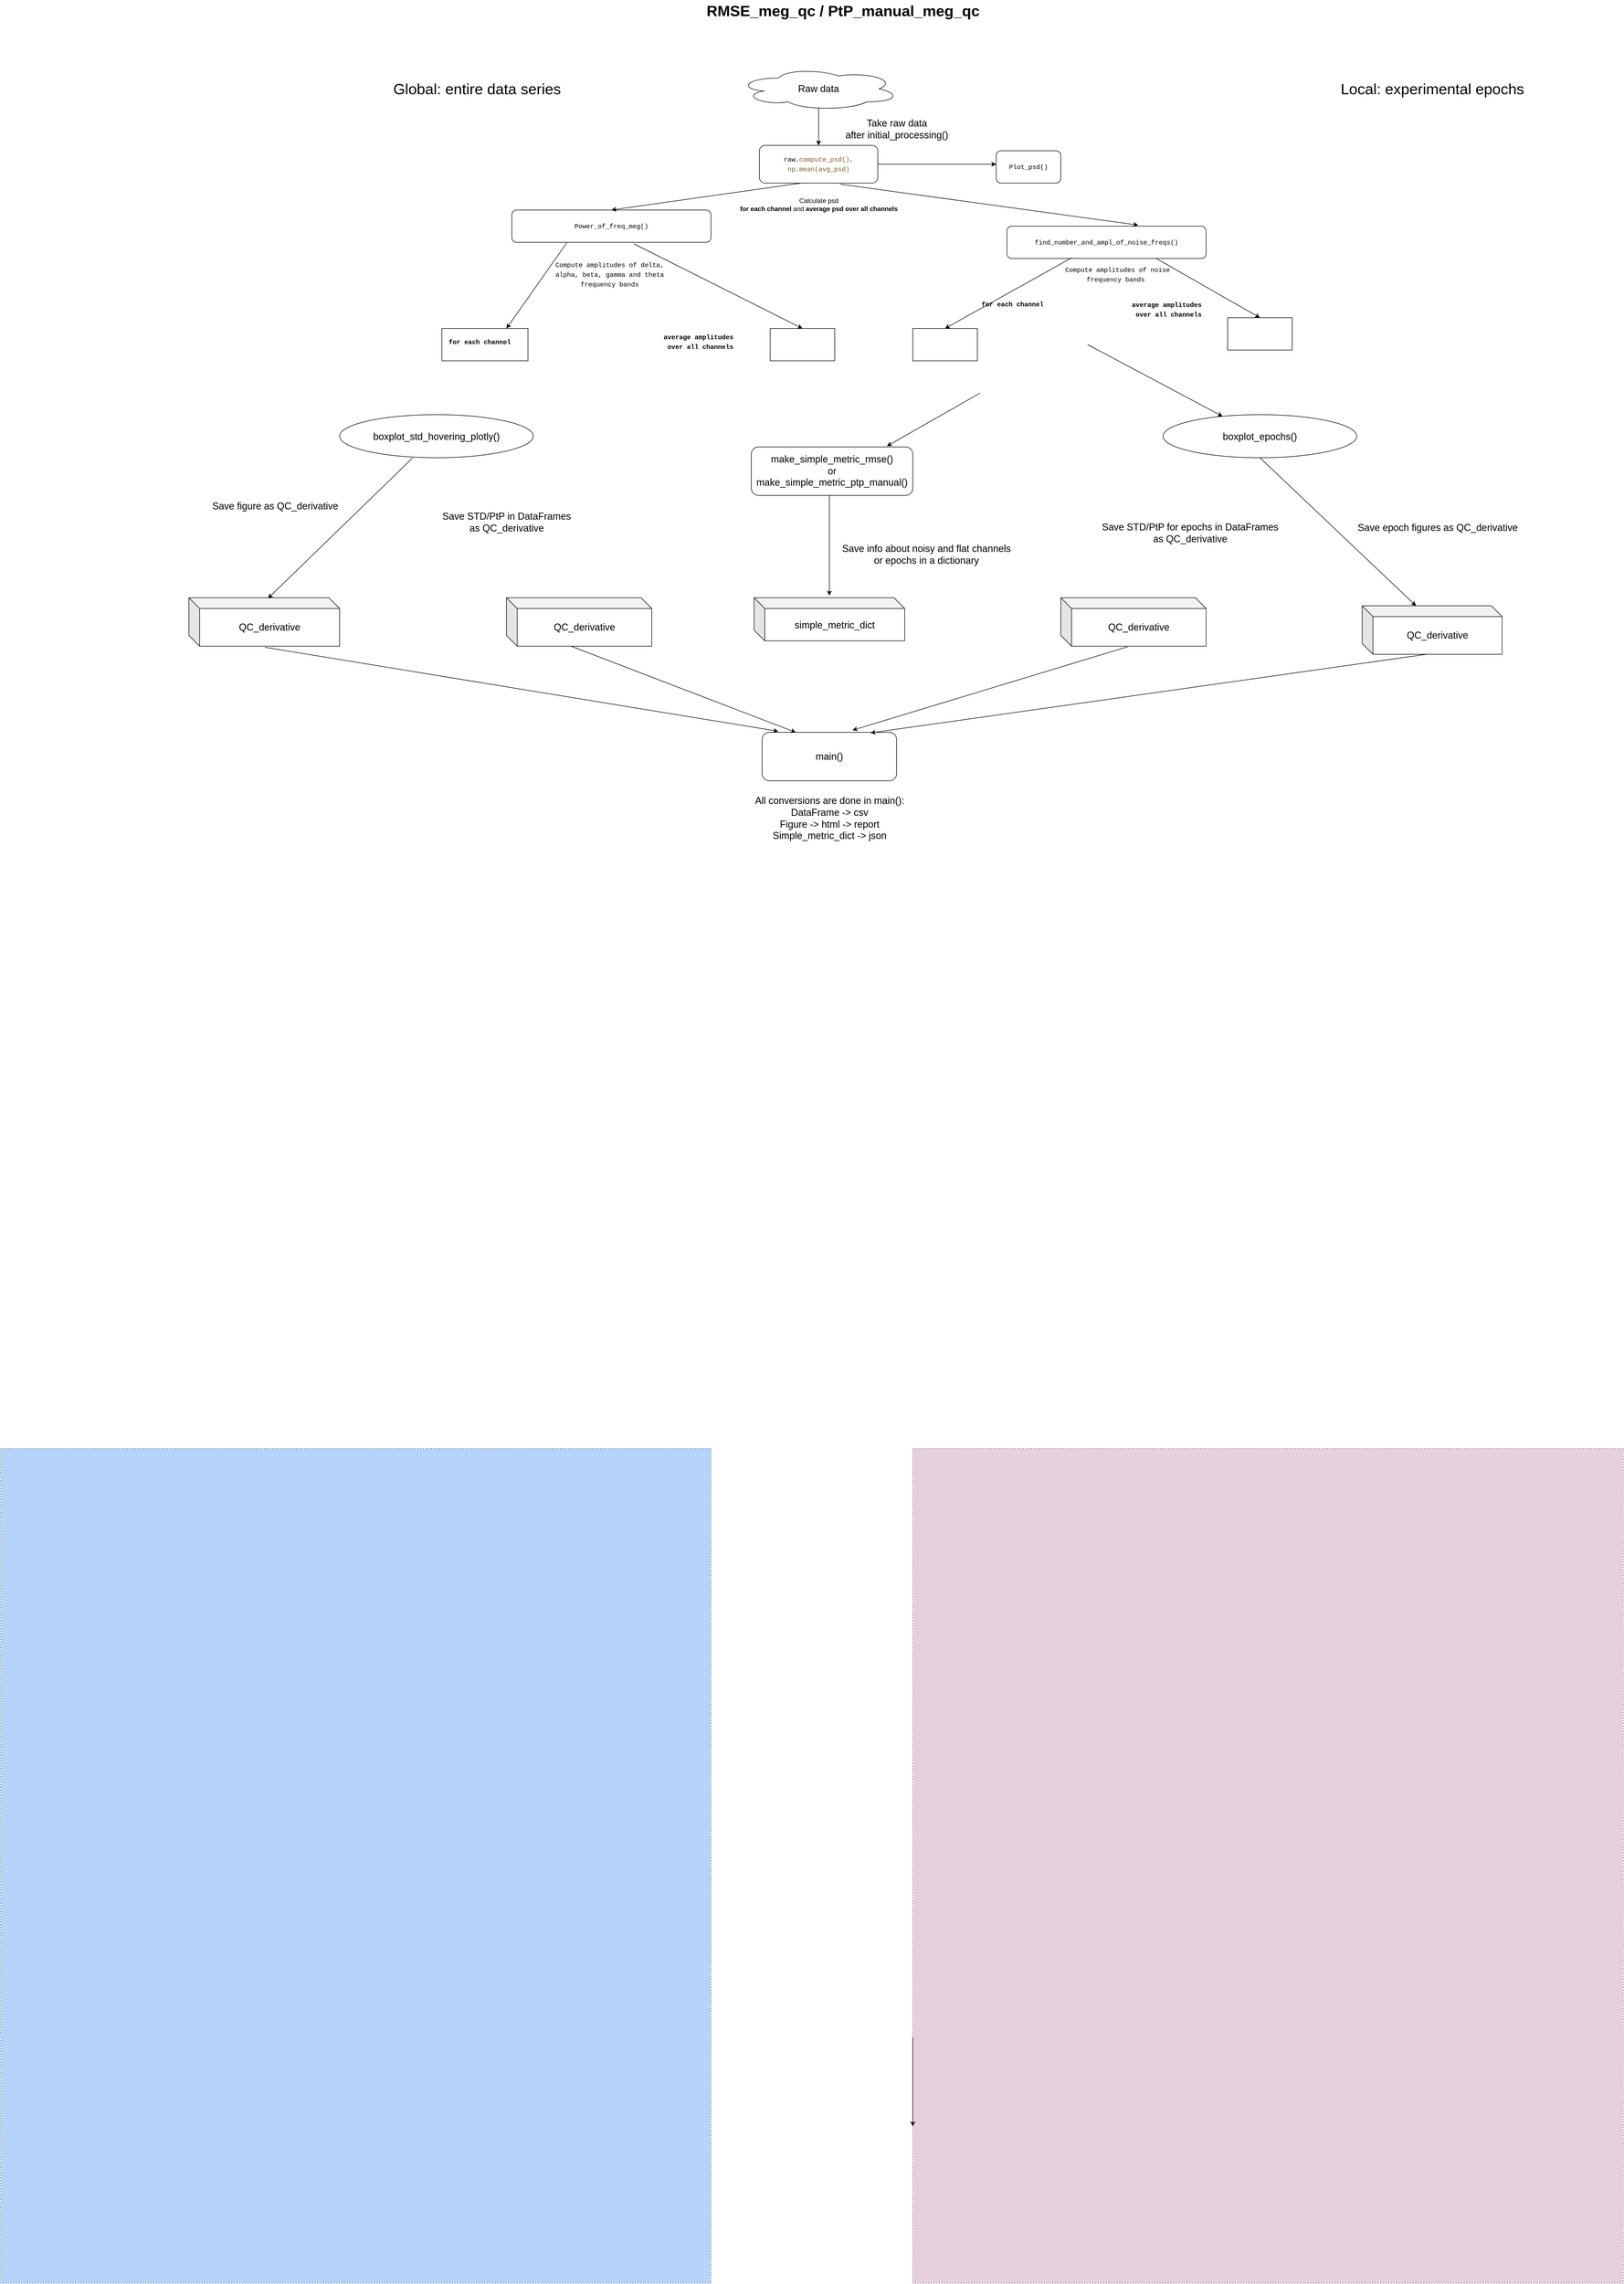 <mxfile version="20.8.16" type="device"><diagram name="Page-1" id="929967ad-93f9-6ef4-fab6-5d389245f69c"><mxGraphModel dx="2874" dy="1667" grid="1" gridSize="10" guides="1" tooltips="1" connect="1" arrows="1" fold="1" page="0" pageScale="1.5" pageWidth="1169" pageHeight="826" background="none" math="0" shadow="0"><root><mxCell id="0" style=";html=1;"/><mxCell id="1" style=";html=1;" parent="0"/><mxCell id="1672d66443f91eb5-23" value="RMSE_meg_qc / PtP_manual_meg_qc" style="text;strokeColor=none;fillColor=none;html=1;fontSize=28;fontStyle=1;verticalAlign=middle;align=center;container=0;" parent="1" vertex="1"><mxGeometry x="90" y="-190" width="1510" height="40" as="geometry"/></mxCell><mxCell id="6Z27xeJ7nZHoDezGtsFD-8" value="" style="endArrow=classic;html=1;rounded=0;fontSize=18;entryX=0.5;entryY=0;entryDx=0;entryDy=0;fontFamily=Helvetica;" parent="1" target="_AQNHTN7oGHshsWPynQ7-1" edge="1"><mxGeometry width="50" height="50" relative="1" as="geometry"><mxPoint x="800" y="10" as="sourcePoint"/><mxPoint x="200" y="240" as="targetPoint"/></mxGeometry></mxCell><mxCell id="6Z27xeJ7nZHoDezGtsFD-50" value="main()" style="rounded=1;whiteSpace=wrap;html=1;fontFamily=Helvetica;fontSize=18;container=0;" parent="1" vertex="1"><mxGeometry x="695" y="1170" width="250" height="90" as="geometry"/></mxCell><mxCell id="6Z27xeJ7nZHoDezGtsFD-53" value="&lt;font style=&quot;font-size: 18px;&quot;&gt;Take raw data &lt;br&gt;after initial_processing()&lt;/font&gt;" style="text;html=1;align=center;verticalAlign=middle;resizable=0;points=[];autosize=1;strokeColor=none;fillColor=none;fontSize=18;fontFamily=Helvetica;container=0;" parent="1" vertex="1"><mxGeometry x="840" y="20" width="210" height="60" as="geometry"/></mxCell><mxCell id="6Z27xeJ7nZHoDezGtsFD-56" value="Raw data" style="ellipse;shape=cloud;whiteSpace=wrap;html=1;fontFamily=Helvetica;fontSize=18;container=0;" parent="1" vertex="1"><mxGeometry x="650" y="-65" width="300" height="80" as="geometry"/></mxCell><mxCell id="_AQNHTN7oGHshsWPynQ7-2" value="&lt;div style=&quot;line-height: 18px; font-size: 18px;&quot;&gt;&lt;div style=&quot;font-family: Menlo, Monaco, &amp;quot;Courier New&amp;quot;, monospace; font-size: 12px; line-height: 18px;&quot;&gt;Power_of_freq_meg()&lt;/div&gt;&lt;/div&gt;" style="rounded=1;whiteSpace=wrap;html=1;fontSize=18;fontFamily=Helvetica;container=0;" parent="1" vertex="1"><mxGeometry x="230" y="200" width="370" height="60" as="geometry"/></mxCell><mxCell id="_AQNHTN7oGHshsWPynQ7-4" value="&lt;blockquote style=&quot;line-height: 18px; font-size: 18px;&quot;&gt;&lt;div style=&quot;font-family: Menlo, Monaco, &amp;quot;Courier New&amp;quot;, monospace; font-size: 12px; line-height: 18px;&quot;&gt;Compute amplitudes of delta,&amp;nbsp;&lt;/div&gt;&lt;div style=&quot;font-family: Menlo, Monaco, &amp;quot;Courier New&amp;quot;, monospace; font-size: 12px; line-height: 18px;&quot;&gt;&lt;span style=&quot;background-color: initial;&quot;&gt;alpha,&amp;nbsp;&lt;/span&gt;&lt;span style=&quot;background-color: initial;&quot;&gt;beta, gamma and theta&amp;nbsp;&lt;/span&gt;&lt;/div&gt;&lt;div style=&quot;font-family: Menlo, Monaco, &amp;quot;Courier New&amp;quot;, monospace; font-size: 12px; line-height: 18px;&quot;&gt;frequency bands&amp;nbsp;&lt;/div&gt;&lt;/blockquote&gt;" style="text;html=1;align=center;verticalAlign=middle;resizable=0;points=[];autosize=1;strokeColor=none;fillColor=none;fontSize=18;fontFamily=Helvetica;container=0;" parent="1" vertex="1"><mxGeometry x="260" y="270" width="310" height="100" as="geometry"/></mxCell><mxCell id="_AQNHTN7oGHshsWPynQ7-5" value="" style="endArrow=classic;html=1;rounded=0;exitX=0.276;exitY=1.017;exitDx=0;exitDy=0;exitPerimeter=0;entryX=0.75;entryY=0;entryDx=0;entryDy=0;fontSize=18;fontFamily=Helvetica;" parent="1" source="_AQNHTN7oGHshsWPynQ7-2" target="ahQhHX99X6lWP7vZymPm-6" edge="1"><mxGeometry width="50" height="50" relative="1" as="geometry"><mxPoint x="640" y="420" as="sourcePoint"/><mxPoint x="120" y="540" as="targetPoint"/></mxGeometry></mxCell><mxCell id="_AQNHTN7oGHshsWPynQ7-7" value="" style="endArrow=classic;html=1;rounded=0;exitX=0.614;exitY=1.05;exitDx=0;exitDy=0;exitPerimeter=0;fontSize=18;fontFamily=Helvetica;entryX=0.5;entryY=0;entryDx=0;entryDy=0;" parent="1" source="_AQNHTN7oGHshsWPynQ7-2" target="ahQhHX99X6lWP7vZymPm-7" edge="1"><mxGeometry width="50" height="50" relative="1" as="geometry"><mxPoint x="640" y="320" as="sourcePoint"/><mxPoint x="510" y="550" as="targetPoint"/></mxGeometry></mxCell><mxCell id="_AQNHTN7oGHshsWPynQ7-8" value="&lt;div style=&quot;line-height: 18px; font-size: 18px;&quot;&gt;boxplot_std_hovering_plotly()&lt;/div&gt;" style="ellipse;whiteSpace=wrap;html=1;fontSize=18;fontFamily=Helvetica;container=0;" parent="1" vertex="1"><mxGeometry x="-90" y="580" width="360" height="80" as="geometry"/></mxCell><mxCell id="_AQNHTN7oGHshsWPynQ7-9" value="QC_derivative" style="shape=cube;whiteSpace=wrap;html=1;boundedLbl=1;backgroundOutline=1;darkOpacity=0.05;darkOpacity2=0.1;fontSize=18;fontFamily=Helvetica;container=0;" parent="1" vertex="1"><mxGeometry x="220" y="920" width="270" height="90" as="geometry"/></mxCell><mxCell id="_AQNHTN7oGHshsWPynQ7-10" value="QC_derivative" style="shape=cube;whiteSpace=wrap;html=1;boundedLbl=1;backgroundOutline=1;darkOpacity=0.05;darkOpacity2=0.1;fontSize=18;container=0;" parent="1" vertex="1"><mxGeometry x="-370" y="920" width="280" height="90" as="geometry"/></mxCell><mxCell id="_AQNHTN7oGHshsWPynQ7-11" value="" style="endArrow=classic;html=1;rounded=0;exitX=0.377;exitY=1.004;exitDx=0;exitDy=0;entryX=0.525;entryY=0.013;entryDx=0;entryDy=0;entryPerimeter=0;fontSize=18;exitPerimeter=0;fontFamily=Helvetica;" parent="1" source="_AQNHTN7oGHshsWPynQ7-8" target="_AQNHTN7oGHshsWPynQ7-10" edge="1"><mxGeometry width="50" height="50" relative="1" as="geometry"><mxPoint x="640" y="320" as="sourcePoint"/><mxPoint x="690" y="270" as="targetPoint"/></mxGeometry></mxCell><mxCell id="_AQNHTN7oGHshsWPynQ7-13" value="&lt;div style=&quot;line-height: 18px; font-size: 18px;&quot;&gt;&lt;div style=&quot;font-size: 18px; line-height: 18px;&quot;&gt;&lt;div style=&quot;line-height: 18px; font-size: 18px;&quot;&gt;&lt;div style=&quot;font-family: Menlo, Monaco, &amp;quot;Courier New&amp;quot;, monospace; font-size: 12px; line-height: 18px;&quot;&gt;find_number_and_ampl_of_noise_freqs()&lt;/div&gt;&lt;/div&gt;&lt;/div&gt;&lt;/div&gt;" style="rounded=1;whiteSpace=wrap;html=1;fontSize=18;fontFamily=Helvetica;container=0;" parent="1" vertex="1"><mxGeometry x="1150" y="230" width="370" height="60" as="geometry"/></mxCell><mxCell id="_AQNHTN7oGHshsWPynQ7-14" value="" style="endArrow=classic;html=1;rounded=0;entryX=0.659;entryY=-0.033;entryDx=0;entryDy=0;fontSize=18;fontFamily=Helvetica;entryPerimeter=0;exitX=0.682;exitY=1.029;exitDx=0;exitDy=0;exitPerimeter=0;" parent="1" source="_AQNHTN7oGHshsWPynQ7-1" target="_AQNHTN7oGHshsWPynQ7-13" edge="1"><mxGeometry width="50" height="50" relative="1" as="geometry"><mxPoint x="1192.01" y="237.5" as="sourcePoint"/><mxPoint x="1670" y="390" as="targetPoint"/></mxGeometry></mxCell><mxCell id="_AQNHTN7oGHshsWPynQ7-16" value="" style="endArrow=classic;html=1;rounded=0;fontSize=18;fontFamily=Helvetica;" parent="1" target="_AQNHTN7oGHshsWPynQ7-18" edge="1"><mxGeometry width="50" height="50" relative="1" as="geometry"><mxPoint x="1300" y="450" as="sourcePoint"/><mxPoint x="1110" y="540" as="targetPoint"/></mxGeometry></mxCell><mxCell id="_AQNHTN7oGHshsWPynQ7-18" value="&lt;div style=&quot;line-height: 18px;&quot;&gt;&lt;div style=&quot;line-height: 18px;&quot;&gt;&lt;font style=&quot;font-size: 18px;&quot;&gt;boxplot_epochs()&lt;/font&gt;&lt;/div&gt;&lt;/div&gt;" style="ellipse;whiteSpace=wrap;html=1;fontSize=18;fontFamily=Helvetica;container=0;" parent="1" vertex="1"><mxGeometry x="1440" y="580" width="360" height="80" as="geometry"/></mxCell><mxCell id="_AQNHTN7oGHshsWPynQ7-19" value="QC_derivative" style="shape=cube;whiteSpace=wrap;html=1;boundedLbl=1;backgroundOutline=1;darkOpacity=0.05;darkOpacity2=0.1;fontSize=18;fontFamily=Helvetica;container=0;" parent="1" vertex="1"><mxGeometry x="1810" y="935" width="260" height="90" as="geometry"/></mxCell><mxCell id="_AQNHTN7oGHshsWPynQ7-20" value="QC_derivative" style="shape=cube;whiteSpace=wrap;html=1;boundedLbl=1;backgroundOutline=1;darkOpacity=0.05;darkOpacity2=0.1;fontSize=18;fontFamily=Helvetica;container=0;" parent="1" vertex="1"><mxGeometry x="1250" y="920" width="270" height="90" as="geometry"/></mxCell><mxCell id="_AQNHTN7oGHshsWPynQ7-21" value="" style="endArrow=classic;html=1;rounded=0;exitX=0.5;exitY=1;exitDx=0;exitDy=0;entryX=0;entryY=0;entryDx=100;entryDy=0;entryPerimeter=0;fontSize=18;fontFamily=Helvetica;" parent="1" source="_AQNHTN7oGHshsWPynQ7-18" target="_AQNHTN7oGHshsWPynQ7-19" edge="1"><mxGeometry width="50" height="50" relative="1" as="geometry"><mxPoint x="1630" y="320" as="sourcePoint"/><mxPoint x="1680" y="270" as="targetPoint"/></mxGeometry></mxCell><mxCell id="_AQNHTN7oGHshsWPynQ7-24" value="&lt;div style=&quot;font-size: 18px; line-height: 18px;&quot;&gt;simple_metric_dict&lt;/div&gt;" style="shape=cube;whiteSpace=wrap;html=1;boundedLbl=1;backgroundOutline=1;darkOpacity=0.05;darkOpacity2=0.1;fontSize=18;fontFamily=Helvetica;container=0;" parent="1" vertex="1"><mxGeometry x="680" y="920" width="280" height="80" as="geometry"/></mxCell><mxCell id="_AQNHTN7oGHshsWPynQ7-25" value="" style="endArrow=classic;html=1;rounded=0;fontSize=18;entryX=0.84;entryY=-0.017;entryDx=0;entryDy=0;entryPerimeter=0;fontFamily=Helvetica;" parent="1" target="gqf24heiUTg15dBXGVgv-1" edge="1"><mxGeometry width="50" height="50" relative="1" as="geometry"><mxPoint x="1100" y="540" as="sourcePoint"/><mxPoint x="960" y="660" as="targetPoint"/></mxGeometry></mxCell><mxCell id="_AQNHTN7oGHshsWPynQ7-27" value="" style="endArrow=classic;html=1;rounded=0;fontSize=18;exitX=0.504;exitY=1.022;exitDx=0;exitDy=0;exitPerimeter=0;entryX=0.12;entryY=-0.022;entryDx=0;entryDy=0;entryPerimeter=0;fontFamily=Helvetica;" parent="1" source="_AQNHTN7oGHshsWPynQ7-10" target="6Z27xeJ7nZHoDezGtsFD-50" edge="1"><mxGeometry width="50" height="50" relative="1" as="geometry"><mxPoint x="680" y="1050" as="sourcePoint"/><mxPoint x="730" y="1000" as="targetPoint"/></mxGeometry></mxCell><mxCell id="_AQNHTN7oGHshsWPynQ7-28" value="" style="endArrow=classic;html=1;rounded=0;fontSize=18;exitX=0;exitY=0;exitDx=120;exitDy=90;exitPerimeter=0;entryX=0.25;entryY=0;entryDx=0;entryDy=0;fontFamily=Helvetica;" parent="1" source="_AQNHTN7oGHshsWPynQ7-9" target="6Z27xeJ7nZHoDezGtsFD-50" edge="1"><mxGeometry width="50" height="50" relative="1" as="geometry"><mxPoint x="680" y="1050" as="sourcePoint"/><mxPoint x="730" y="1000" as="targetPoint"/></mxGeometry></mxCell><mxCell id="_AQNHTN7oGHshsWPynQ7-30" value="" style="endArrow=classic;html=1;rounded=0;fontSize=18;exitX=0.461;exitY=1.011;exitDx=0;exitDy=0;exitPerimeter=0;entryX=0.672;entryY=-0.044;entryDx=0;entryDy=0;entryPerimeter=0;fontFamily=Helvetica;" parent="1" source="_AQNHTN7oGHshsWPynQ7-20" target="6Z27xeJ7nZHoDezGtsFD-50" edge="1"><mxGeometry width="50" height="50" relative="1" as="geometry"><mxPoint x="680" y="1050" as="sourcePoint"/><mxPoint x="730" y="1000" as="targetPoint"/></mxGeometry></mxCell><mxCell id="_AQNHTN7oGHshsWPynQ7-31" value="" style="endArrow=classic;html=1;rounded=0;fontSize=18;exitX=0;exitY=0;exitDx=120;exitDy=90;exitPerimeter=0;entryX=0.807;entryY=0.011;entryDx=0;entryDy=0;entryPerimeter=0;fontFamily=Helvetica;" parent="1" source="_AQNHTN7oGHshsWPynQ7-19" target="6Z27xeJ7nZHoDezGtsFD-50" edge="1"><mxGeometry width="50" height="50" relative="1" as="geometry"><mxPoint x="930" y="1050" as="sourcePoint"/><mxPoint x="980" y="1000" as="targetPoint"/></mxGeometry></mxCell><mxCell id="_AQNHTN7oGHshsWPynQ7-37" value="Save STD/PtP for epochs in DataFrames &lt;br&gt;as QC_derivative" style="text;html=1;align=center;verticalAlign=middle;resizable=0;points=[];autosize=1;strokeColor=none;fillColor=none;fontSize=18;fontFamily=Helvetica;container=0;" parent="1" vertex="1"><mxGeometry x="1315" y="770" width="350" height="60" as="geometry"/></mxCell><mxCell id="_AQNHTN7oGHshsWPynQ7-39" value="Save epoch figures as QC_derivative&lt;br&gt;" style="text;html=1;align=center;verticalAlign=middle;resizable=0;points=[];autosize=1;strokeColor=none;fillColor=none;fontSize=18;fontFamily=Helvetica;container=0;" parent="1" vertex="1"><mxGeometry x="1790" y="770" width="320" height="40" as="geometry"/></mxCell><mxCell id="_AQNHTN7oGHshsWPynQ7-40" value="Save info about noisy and flat channels &lt;br&gt;or epochs in a dictionary" style="text;html=1;align=center;verticalAlign=middle;resizable=0;points=[];autosize=1;strokeColor=none;fillColor=none;fontSize=18;fontFamily=Helvetica;container=0;" parent="1" vertex="1"><mxGeometry x="830" y="810" width="340" height="60" as="geometry"/></mxCell><mxCell id="gqf24heiUTg15dBXGVgv-1" value="make_simple_metric_rmse()&lt;br&gt;or&lt;br&gt;make_simple_metric_ptp_manual()" style="rounded=1;whiteSpace=wrap;html=1;fontFamily=Helvetica;fontSize=18;container=0;" parent="1" vertex="1"><mxGeometry x="675" y="640" width="300" height="90" as="geometry"/></mxCell><mxCell id="gqf24heiUTg15dBXGVgv-2" value="" style="endArrow=classic;html=1;rounded=0;fontFamily=Helvetica;fontSize=18;exitX=0.5;exitY=1;exitDx=0;exitDy=0;entryX=0.5;entryY=-0.05;entryDx=0;entryDy=0;entryPerimeter=0;" parent="1" target="_AQNHTN7oGHshsWPynQ7-24" edge="1"><mxGeometry width="50" height="50" relative="1" as="geometry"><mxPoint x="820" y="730" as="sourcePoint"/><mxPoint x="820" y="910" as="targetPoint"/><Array as="points"/></mxGeometry></mxCell><mxCell id="5kX12h6zAJPrbqQiqlTQ-20" value="" style="rounded=0;whiteSpace=wrap;html=1;dashed=1;dashPattern=1 4;fontSize=18;fillColor=#B6D3FC;container=0;" parent="1" vertex="1"><mxGeometry x="-720" y="2500" width="1320.0" height="1550.0" as="geometry"/></mxCell><mxCell id="5kX12h6zAJPrbqQiqlTQ-22" value="" style="rounded=0;whiteSpace=wrap;html=1;dashed=1;dashPattern=1 4;fontSize=18;fillColor=#E6D0DE;container=0;" parent="1" vertex="1"><mxGeometry x="975" y="2500" width="1320" height="1550" as="geometry"/></mxCell><mxCell id="5kX12h6zAJPrbqQiqlTQ-24" value="Global: entire data series" style="text;html=1;align=center;verticalAlign=middle;resizable=0;points=[];autosize=1;strokeColor=none;fillColor=none;fontSize=28;fontFamily=Helvetica;container=0;" parent="1" vertex="1"><mxGeometry y="-50" width="330" height="50" as="geometry"/></mxCell><mxCell id="5kX12h6zAJPrbqQiqlTQ-25" value="Local: experimental epochs" style="text;html=1;align=center;verticalAlign=middle;resizable=0;points=[];autosize=1;strokeColor=none;fillColor=none;fontSize=28;fontFamily=Helvetica;container=0;" parent="1" vertex="1"><mxGeometry x="1760" y="-50" width="360" height="50" as="geometry"/></mxCell><mxCell id="_AQNHTN7oGHshsWPynQ7-1" value="&lt;div style=&quot;font-family: Menlo, Monaco, &amp;quot;Courier New&amp;quot;, monospace; font-size: 12px; line-height: 18px;&quot;&gt;raw.&lt;span style=&quot;color: #795e26;&quot;&gt;compute_psd(),&lt;/span&gt;&lt;/div&gt;&lt;div style=&quot;font-family: Menlo, Monaco, &amp;quot;Courier New&amp;quot;, monospace; font-size: 12px; line-height: 18px;&quot;&gt;&lt;span style=&quot;color: #795e26;&quot;&gt;np.mean(avg_psd)&lt;/span&gt;&lt;/div&gt;" style="rounded=1;whiteSpace=wrap;html=1;fontSize=18;fontFamily=Helvetica;container=0;" parent="1" vertex="1"><mxGeometry x="690" y="80" width="220" height="70" as="geometry"/></mxCell><mxCell id="_AQNHTN7oGHshsWPynQ7-35" value="Save STD/PtP in DataFrames &lt;br&gt;as QC_derivative" style="text;html=1;align=center;verticalAlign=middle;resizable=0;points=[];autosize=1;strokeColor=none;fillColor=none;fontSize=18;fontFamily=Helvetica;container=0;" parent="1" vertex="1"><mxGeometry x="90" y="750" width="260" height="60" as="geometry"/></mxCell><mxCell id="_AQNHTN7oGHshsWPynQ7-34" value="Save figure as QC_derivative" style="text;html=1;align=center;verticalAlign=middle;resizable=0;points=[];autosize=1;strokeColor=none;fillColor=none;fontSize=18;fontFamily=Helvetica;container=0;" parent="1" vertex="1"><mxGeometry x="-340" y="730" width="260" height="40" as="geometry"/></mxCell><mxCell id="_AQNHTN7oGHshsWPynQ7-29" value="" style="endArrow=classic;html=1;rounded=0;fontSize=18;fontFamily=Helvetica;entryX=0;entryY=0.812;entryDx=0;entryDy=0;entryPerimeter=0;exitX=0;exitY=0.705;exitDx=0;exitDy=0;exitPerimeter=0;" parent="1" source="5kX12h6zAJPrbqQiqlTQ-22" target="5kX12h6zAJPrbqQiqlTQ-22" edge="1"><mxGeometry width="50" height="50" relative="1" as="geometry"><mxPoint x="820" y="1010" as="sourcePoint"/><mxPoint x="830" y="1180" as="targetPoint"/><Array as="points"/></mxGeometry></mxCell><mxCell id="_AQNHTN7oGHshsWPynQ7-41" value="&lt;p&gt;All conversions are done in main():&lt;br&gt;DataFrame -&amp;gt; csv&lt;br&gt;Figure -&amp;gt; html -&amp;gt; report&lt;br&gt;Simple_metric_dict -&amp;gt; json&lt;/p&gt;" style="text;html=1;align=center;verticalAlign=middle;resizable=0;points=[];autosize=1;strokeColor=none;fillColor=none;fontSize=18;fontFamily=Helvetica;container=0;" parent="1" vertex="1"><mxGeometry x="670" y="1260" width="300" height="140" as="geometry"/></mxCell><mxCell id="ahQhHX99X6lWP7vZymPm-1" value="Calculate&amp;nbsp;psd &lt;br&gt;&lt;b&gt;for each channel &lt;/b&gt;and &lt;b&gt;average psd over all channels&lt;/b&gt;" style="text;html=1;align=center;verticalAlign=middle;resizable=0;points=[];autosize=1;strokeColor=none;fillColor=none;" vertex="1" parent="1"><mxGeometry x="640" y="170" width="320" height="40" as="geometry"/></mxCell><mxCell id="ahQhHX99X6lWP7vZymPm-3" value="" style="endArrow=classic;html=1;rounded=0;entryX=0.5;entryY=0;entryDx=0;entryDy=0;fontSize=18;fontFamily=Helvetica;exitX=0.355;exitY=1;exitDx=0;exitDy=0;exitPerimeter=0;" edge="1" parent="1" source="_AQNHTN7oGHshsWPynQ7-1" target="_AQNHTN7oGHshsWPynQ7-2"><mxGeometry width="50" height="50" relative="1" as="geometry"><mxPoint x="841.9" y="196.02" as="sourcePoint"/><mxPoint x="1293.83" y="418.02" as="targetPoint"/></mxGeometry></mxCell><mxCell id="ahQhHX99X6lWP7vZymPm-4" value="&lt;div style=&quot;font-family: Menlo, Monaco, &amp;quot;Courier New&amp;quot;, monospace; line-height: 18px;&quot;&gt;Plot_psd()&lt;/div&gt;" style="rounded=1;whiteSpace=wrap;html=1;" vertex="1" parent="1"><mxGeometry x="1130" y="90" width="120" height="60" as="geometry"/></mxCell><mxCell id="ahQhHX99X6lWP7vZymPm-5" value="" style="endArrow=classic;html=1;rounded=0;exitX=1;exitY=0.5;exitDx=0;exitDy=0;" edge="1" parent="1" source="_AQNHTN7oGHshsWPynQ7-1"><mxGeometry width="50" height="50" relative="1" as="geometry"><mxPoint x="1780" y="780" as="sourcePoint"/><mxPoint x="1130" y="115" as="targetPoint"/><Array as="points"><mxPoint x="1000" y="115"/></Array></mxGeometry></mxCell><mxCell id="ahQhHX99X6lWP7vZymPm-6" value="" style="rounded=0;whiteSpace=wrap;html=1;" vertex="1" parent="1"><mxGeometry x="100" y="420" width="160" height="60" as="geometry"/></mxCell><mxCell id="ahQhHX99X6lWP7vZymPm-7" value="" style="rounded=0;whiteSpace=wrap;html=1;" vertex="1" parent="1"><mxGeometry x="710" y="420" width="120" height="60" as="geometry"/></mxCell><mxCell id="ahQhHX99X6lWP7vZymPm-9" value="&lt;div style=&quot;border-color: var(--border-color); font-family: Menlo, Monaco, &amp;quot;Courier New&amp;quot;, monospace; line-height: 18px;&quot;&gt;&lt;b style=&quot;border-color: var(--border-color); background-color: initial;&quot;&gt;for each channel&lt;/b&gt;&lt;/div&gt;" style="text;html=1;align=center;verticalAlign=middle;resizable=0;points=[];autosize=1;strokeColor=none;fillColor=none;" vertex="1" parent="1"><mxGeometry x="100" y="430" width="140" height="30" as="geometry"/></mxCell><mxCell id="ahQhHX99X6lWP7vZymPm-10" value="&lt;div style=&quot;border-color: var(--border-color); color: rgb(0, 0, 0); font-size: 12px; font-style: normal; font-variant-ligatures: normal; font-variant-caps: normal; font-weight: 400; letter-spacing: normal; orphans: 2; text-align: center; text-indent: 0px; text-transform: none; widows: 2; word-spacing: 0px; -webkit-text-stroke-width: 0px; background-color: rgb(255, 255, 255); text-decoration-thickness: initial; text-decoration-style: initial; text-decoration-color: initial; font-family: Menlo, Monaco, &amp;quot;Courier New&amp;quot;, monospace; line-height: 18px;&quot;&gt;&lt;b style=&quot;border-color: var(--border-color); background-color: initial;&quot;&gt;average amplitudes&amp;nbsp;&lt;/b&gt;&lt;/div&gt;&lt;div style=&quot;border-color: var(--border-color); color: rgb(0, 0, 0); font-size: 12px; font-style: normal; font-variant-ligatures: normal; font-variant-caps: normal; font-weight: 400; letter-spacing: normal; orphans: 2; text-align: center; text-indent: 0px; text-transform: none; widows: 2; word-spacing: 0px; -webkit-text-stroke-width: 0px; background-color: rgb(255, 255, 255); text-decoration-thickness: initial; text-decoration-style: initial; text-decoration-color: initial; font-family: Menlo, Monaco, &amp;quot;Courier New&amp;quot;, monospace; line-height: 18px;&quot;&gt;&lt;b style=&quot;border-color: var(--border-color); background-color: initial;&quot;&gt;over all channels&lt;/b&gt;&lt;br&gt;&lt;/div&gt;" style="text;html=1;align=center;verticalAlign=middle;resizable=0;points=[];autosize=1;strokeColor=none;fillColor=none;" vertex="1" parent="1"><mxGeometry x="500" y="420" width="160" height="50" as="geometry"/></mxCell><mxCell id="ahQhHX99X6lWP7vZymPm-11" value="" style="rounded=0;whiteSpace=wrap;html=1;" vertex="1" parent="1"><mxGeometry x="975" y="420" width="120" height="60" as="geometry"/></mxCell><mxCell id="ahQhHX99X6lWP7vZymPm-12" value="" style="rounded=0;whiteSpace=wrap;html=1;" vertex="1" parent="1"><mxGeometry x="1560" y="400" width="120" height="60" as="geometry"/></mxCell><mxCell id="ahQhHX99X6lWP7vZymPm-13" value="&lt;div style=&quot;border-color: var(--border-color); font-family: Menlo, Monaco, &amp;quot;Courier New&amp;quot;, monospace; line-height: 18px;&quot;&gt;&lt;b style=&quot;border-color: var(--border-color); background-color: initial;&quot;&gt;for each channel&lt;/b&gt;&lt;/div&gt;" style="text;html=1;align=center;verticalAlign=middle;resizable=0;points=[];autosize=1;strokeColor=none;fillColor=none;" vertex="1" parent="1"><mxGeometry x="1090" y="360" width="140" height="30" as="geometry"/></mxCell><mxCell id="ahQhHX99X6lWP7vZymPm-14" value="&lt;div style=&quot;border-color: var(--border-color); color: rgb(0, 0, 0); font-size: 12px; font-style: normal; font-variant-ligatures: normal; font-variant-caps: normal; font-weight: 400; letter-spacing: normal; orphans: 2; text-align: center; text-indent: 0px; text-transform: none; widows: 2; word-spacing: 0px; -webkit-text-stroke-width: 0px; background-color: rgb(255, 255, 255); text-decoration-thickness: initial; text-decoration-style: initial; text-decoration-color: initial; font-family: Menlo, Monaco, &amp;quot;Courier New&amp;quot;, monospace; line-height: 18px;&quot;&gt;&lt;b style=&quot;border-color: var(--border-color); background-color: initial;&quot;&gt;average amplitudes&amp;nbsp;&lt;/b&gt;&lt;/div&gt;&lt;div style=&quot;border-color: var(--border-color); color: rgb(0, 0, 0); font-size: 12px; font-style: normal; font-variant-ligatures: normal; font-variant-caps: normal; font-weight: 400; letter-spacing: normal; orphans: 2; text-align: center; text-indent: 0px; text-transform: none; widows: 2; word-spacing: 0px; -webkit-text-stroke-width: 0px; background-color: rgb(255, 255, 255); text-decoration-thickness: initial; text-decoration-style: initial; text-decoration-color: initial; font-family: Menlo, Monaco, &amp;quot;Courier New&amp;quot;, monospace; line-height: 18px;&quot;&gt;&lt;b style=&quot;border-color: var(--border-color); background-color: initial;&quot;&gt;over all channels&lt;/b&gt;&lt;br&gt;&lt;/div&gt;" style="text;html=1;align=center;verticalAlign=middle;resizable=0;points=[];autosize=1;strokeColor=none;fillColor=none;" vertex="1" parent="1"><mxGeometry x="1370" y="360" width="160" height="50" as="geometry"/></mxCell><mxCell id="ahQhHX99X6lWP7vZymPm-15" value="" style="endArrow=classic;html=1;rounded=0;exitX=0.324;exitY=0.983;exitDx=0;exitDy=0;exitPerimeter=0;fontSize=18;fontFamily=Helvetica;entryX=0.5;entryY=0;entryDx=0;entryDy=0;" edge="1" parent="1" source="_AQNHTN7oGHshsWPynQ7-13" target="ahQhHX99X6lWP7vZymPm-11"><mxGeometry width="50" height="50" relative="1" as="geometry"><mxPoint x="467.18" y="273" as="sourcePoint"/><mxPoint x="745" y="410" as="targetPoint"/></mxGeometry></mxCell><mxCell id="ahQhHX99X6lWP7vZymPm-16" value="" style="endArrow=classic;html=1;rounded=0;exitX=0.75;exitY=1;exitDx=0;exitDy=0;entryX=0.5;entryY=0;entryDx=0;entryDy=0;fontSize=18;fontFamily=Helvetica;" edge="1" parent="1" source="_AQNHTN7oGHshsWPynQ7-13" target="ahQhHX99X6lWP7vZymPm-12"><mxGeometry width="50" height="50" relative="1" as="geometry"><mxPoint x="342.12" y="271.02" as="sourcePoint"/><mxPoint x="200" y="400" as="targetPoint"/></mxGeometry></mxCell><mxCell id="ahQhHX99X6lWP7vZymPm-18" value="&lt;blockquote style=&quot;line-height: 18px; font-size: 18px;&quot;&gt;&lt;div style=&quot;font-family: Menlo, Monaco, &amp;quot;Courier New&amp;quot;, monospace; font-size: 12px; line-height: 18px;&quot;&gt;Compute amplitudes of noise&lt;/div&gt;&lt;div style=&quot;font-family: Menlo, Monaco, &amp;quot;Courier New&amp;quot;, monospace; font-size: 12px; line-height: 18px;&quot;&gt;frequency bands&amp;nbsp;&lt;/div&gt;&lt;/blockquote&gt;" style="text;html=1;align=center;verticalAlign=middle;resizable=0;points=[];autosize=1;strokeColor=none;fillColor=none;fontSize=18;fontFamily=Helvetica;container=0;" vertex="1" parent="1"><mxGeometry x="1205" y="275" width="300" height="90" as="geometry"/></mxCell></root></mxGraphModel></diagram></mxfile>